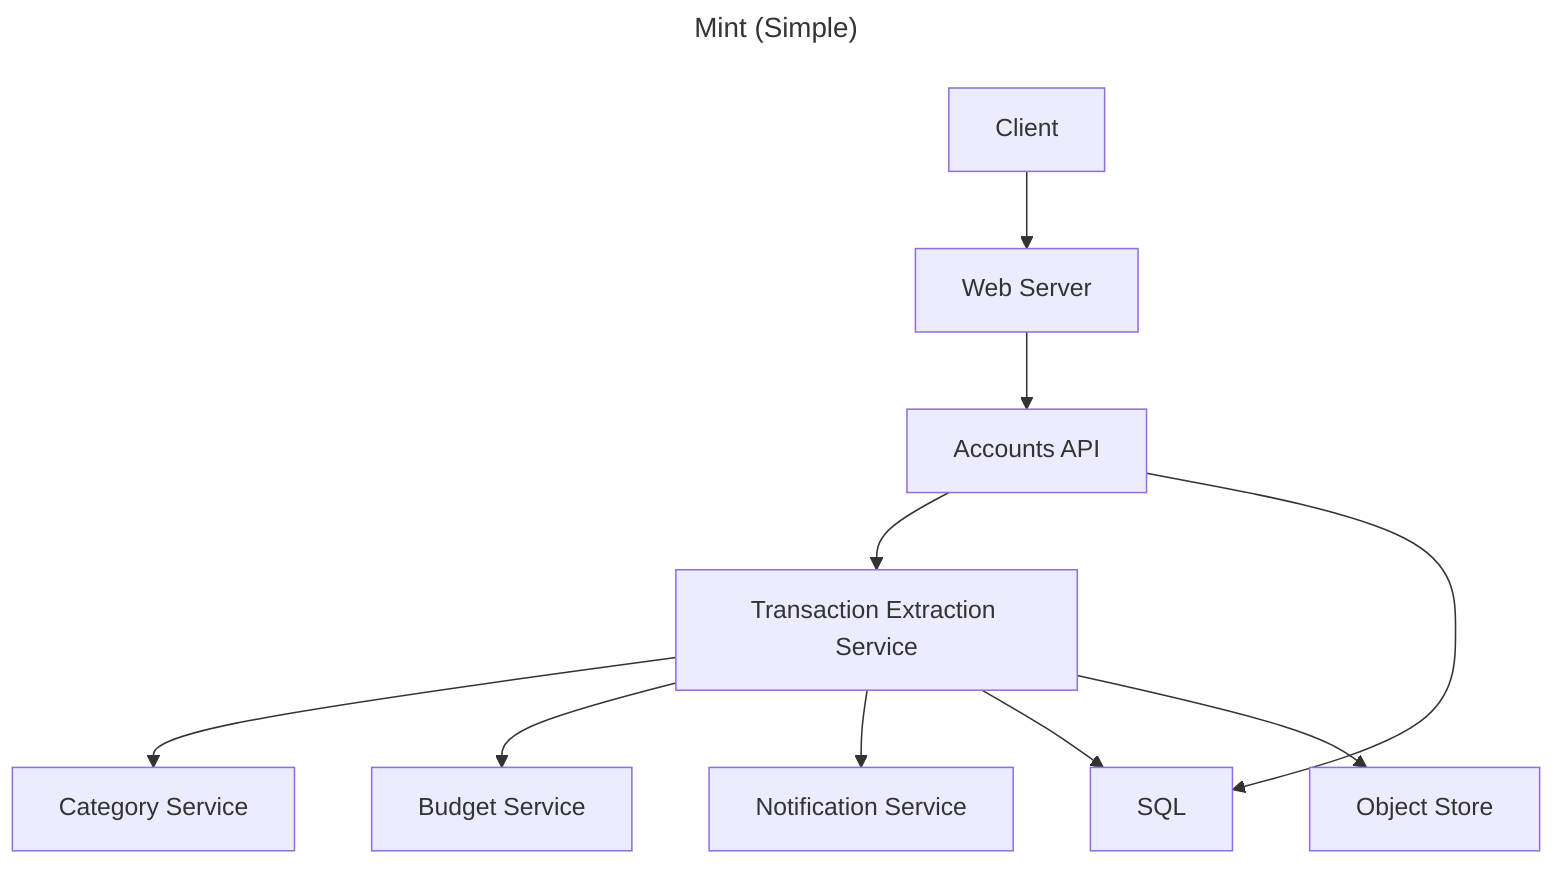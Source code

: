 ---
title: Mint (Simple)
---
graph TB
Client --> web[Web Server] --> accounts[Accounts API]
accounts --> tes[Transaction Extraction Service] --> category[Category Service] & budget[Budget Service] & notif[Notification Service]
accounts --> db
tes --> db[SQL]
tes --> store[Object Store]